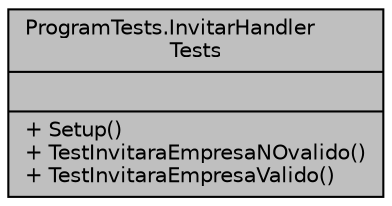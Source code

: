 digraph "ProgramTests.InvitarHandlerTests"
{
 // INTERACTIVE_SVG=YES
 // LATEX_PDF_SIZE
  edge [fontname="Helvetica",fontsize="10",labelfontname="Helvetica",labelfontsize="10"];
  node [fontname="Helvetica",fontsize="10",shape=record];
  Node1 [label="{ProgramTests.InvitarHandler\lTests\n||+ Setup()\l+ TestInvitaraEmpresaNOvalido()\l+ TestInvitaraEmpresaValido()\l}",height=0.2,width=0.4,color="black", fillcolor="grey75", style="filled", fontcolor="black",tooltip="Esta clase prueba el Handler AdminInvitarHandler."];
}

